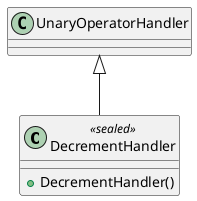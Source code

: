@startuml
class DecrementHandler <<sealed>> {
    + DecrementHandler()
}
UnaryOperatorHandler <|-- DecrementHandler
@enduml
